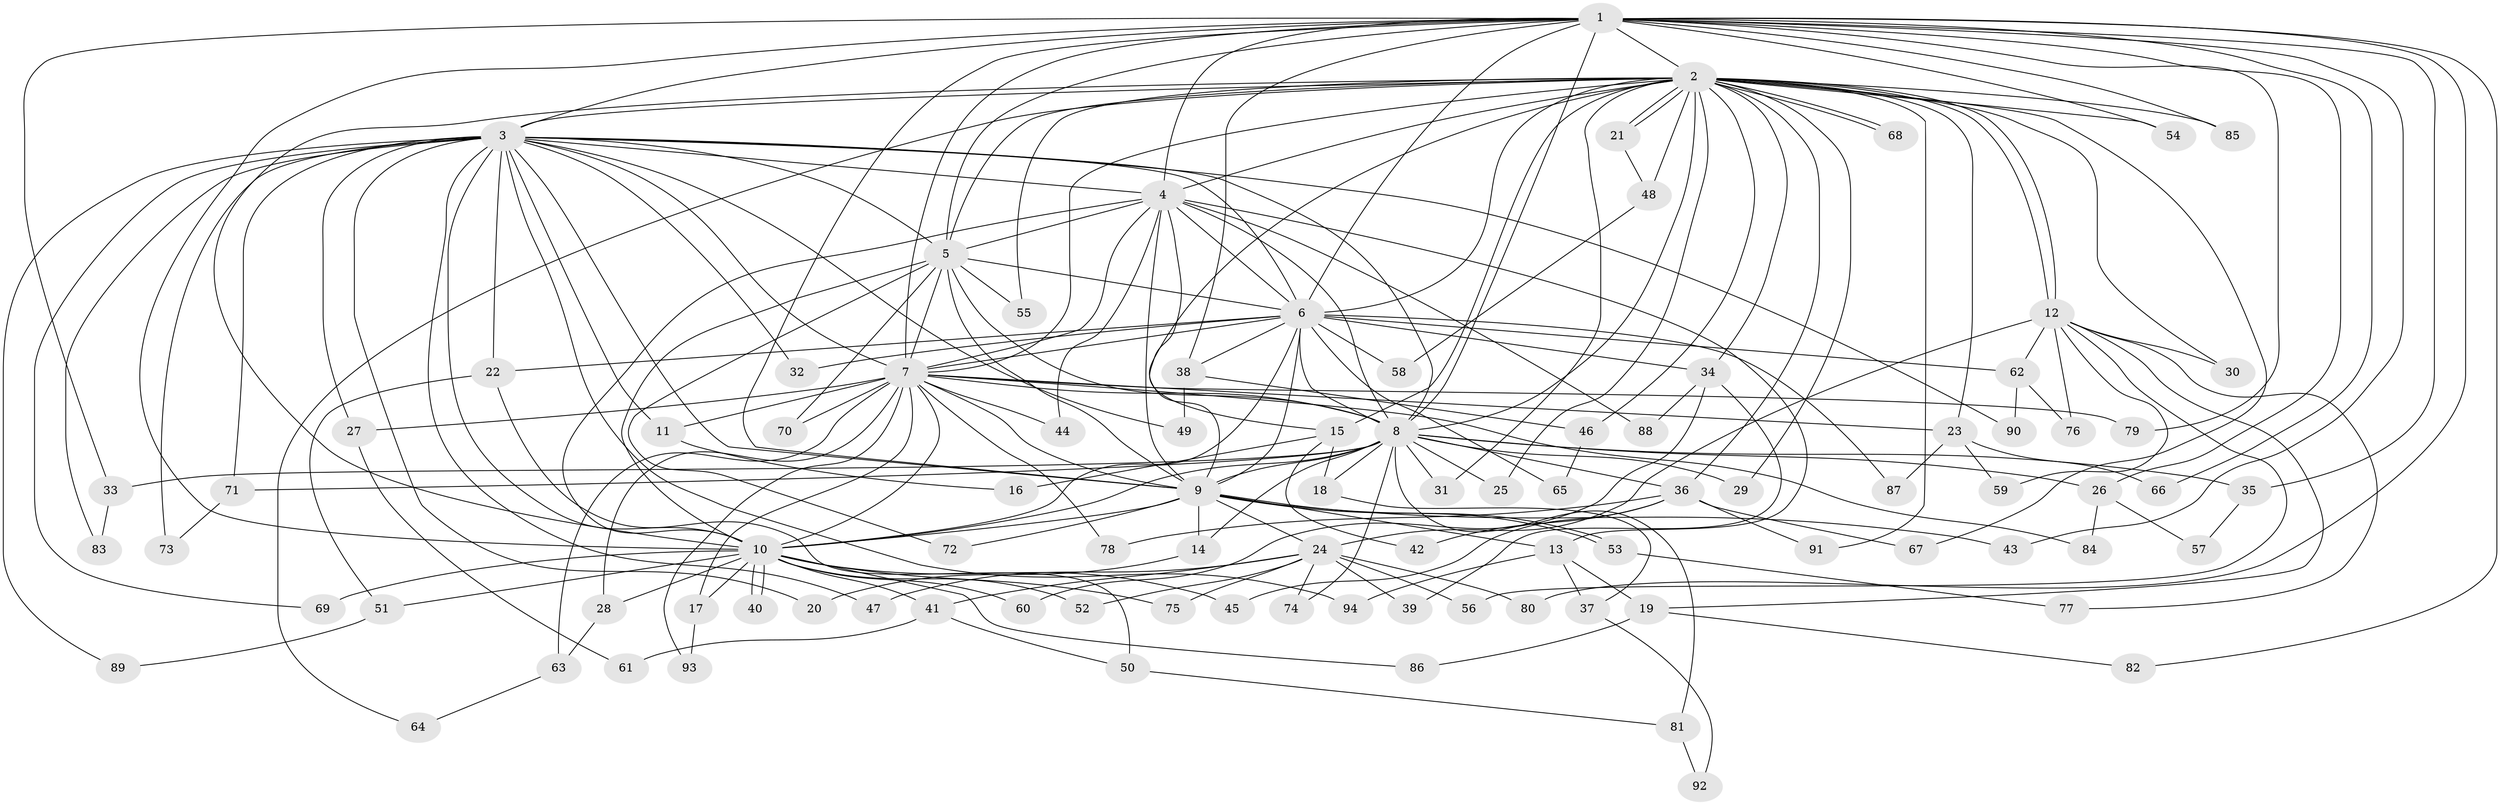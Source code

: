 // coarse degree distribution, {8: 0.017857142857142856, 22: 0.017857142857142856, 29: 0.017857142857142856, 2: 0.6607142857142857, 1: 0.14285714285714285, 3: 0.05357142857142857, 4: 0.05357142857142857, 11: 0.017857142857142856, 17: 0.017857142857142856}
// Generated by graph-tools (version 1.1) at 2025/48/03/04/25 21:48:46]
// undirected, 94 vertices, 213 edges
graph export_dot {
graph [start="1"]
  node [color=gray90,style=filled];
  1;
  2;
  3;
  4;
  5;
  6;
  7;
  8;
  9;
  10;
  11;
  12;
  13;
  14;
  15;
  16;
  17;
  18;
  19;
  20;
  21;
  22;
  23;
  24;
  25;
  26;
  27;
  28;
  29;
  30;
  31;
  32;
  33;
  34;
  35;
  36;
  37;
  38;
  39;
  40;
  41;
  42;
  43;
  44;
  45;
  46;
  47;
  48;
  49;
  50;
  51;
  52;
  53;
  54;
  55;
  56;
  57;
  58;
  59;
  60;
  61;
  62;
  63;
  64;
  65;
  66;
  67;
  68;
  69;
  70;
  71;
  72;
  73;
  74;
  75;
  76;
  77;
  78;
  79;
  80;
  81;
  82;
  83;
  84;
  85;
  86;
  87;
  88;
  89;
  90;
  91;
  92;
  93;
  94;
  1 -- 2;
  1 -- 3;
  1 -- 4;
  1 -- 5;
  1 -- 6;
  1 -- 7;
  1 -- 8;
  1 -- 9;
  1 -- 10;
  1 -- 26;
  1 -- 33;
  1 -- 35;
  1 -- 38;
  1 -- 43;
  1 -- 54;
  1 -- 66;
  1 -- 79;
  1 -- 80;
  1 -- 82;
  1 -- 85;
  2 -- 3;
  2 -- 4;
  2 -- 5;
  2 -- 6;
  2 -- 7;
  2 -- 8;
  2 -- 9;
  2 -- 10;
  2 -- 12;
  2 -- 12;
  2 -- 15;
  2 -- 21;
  2 -- 21;
  2 -- 23;
  2 -- 25;
  2 -- 29;
  2 -- 30;
  2 -- 31;
  2 -- 34;
  2 -- 36;
  2 -- 46;
  2 -- 48;
  2 -- 54;
  2 -- 55;
  2 -- 64;
  2 -- 67;
  2 -- 68;
  2 -- 68;
  2 -- 85;
  2 -- 91;
  3 -- 4;
  3 -- 5;
  3 -- 6;
  3 -- 7;
  3 -- 8;
  3 -- 9;
  3 -- 10;
  3 -- 11;
  3 -- 20;
  3 -- 22;
  3 -- 27;
  3 -- 32;
  3 -- 47;
  3 -- 49;
  3 -- 69;
  3 -- 71;
  3 -- 73;
  3 -- 83;
  3 -- 89;
  3 -- 90;
  3 -- 94;
  4 -- 5;
  4 -- 6;
  4 -- 7;
  4 -- 8;
  4 -- 9;
  4 -- 10;
  4 -- 13;
  4 -- 15;
  4 -- 44;
  4 -- 88;
  5 -- 6;
  5 -- 7;
  5 -- 8;
  5 -- 9;
  5 -- 10;
  5 -- 55;
  5 -- 70;
  5 -- 72;
  6 -- 7;
  6 -- 8;
  6 -- 9;
  6 -- 10;
  6 -- 22;
  6 -- 32;
  6 -- 34;
  6 -- 38;
  6 -- 58;
  6 -- 62;
  6 -- 65;
  6 -- 87;
  7 -- 8;
  7 -- 9;
  7 -- 10;
  7 -- 11;
  7 -- 17;
  7 -- 23;
  7 -- 27;
  7 -- 28;
  7 -- 44;
  7 -- 63;
  7 -- 70;
  7 -- 78;
  7 -- 79;
  7 -- 84;
  7 -- 93;
  8 -- 9;
  8 -- 10;
  8 -- 14;
  8 -- 18;
  8 -- 25;
  8 -- 26;
  8 -- 29;
  8 -- 31;
  8 -- 33;
  8 -- 35;
  8 -- 36;
  8 -- 71;
  8 -- 74;
  8 -- 81;
  9 -- 10;
  9 -- 13;
  9 -- 14;
  9 -- 24;
  9 -- 43;
  9 -- 53;
  9 -- 53;
  9 -- 72;
  10 -- 17;
  10 -- 28;
  10 -- 40;
  10 -- 40;
  10 -- 41;
  10 -- 45;
  10 -- 51;
  10 -- 52;
  10 -- 60;
  10 -- 69;
  10 -- 75;
  10 -- 86;
  11 -- 16;
  12 -- 19;
  12 -- 24;
  12 -- 30;
  12 -- 56;
  12 -- 59;
  12 -- 62;
  12 -- 76;
  12 -- 77;
  13 -- 19;
  13 -- 37;
  13 -- 94;
  14 -- 20;
  15 -- 16;
  15 -- 18;
  15 -- 42;
  17 -- 93;
  18 -- 37;
  19 -- 82;
  19 -- 86;
  21 -- 48;
  22 -- 50;
  22 -- 51;
  23 -- 59;
  23 -- 66;
  23 -- 87;
  24 -- 39;
  24 -- 41;
  24 -- 47;
  24 -- 52;
  24 -- 56;
  24 -- 74;
  24 -- 75;
  24 -- 80;
  26 -- 57;
  26 -- 84;
  27 -- 61;
  28 -- 63;
  33 -- 83;
  34 -- 39;
  34 -- 60;
  34 -- 88;
  35 -- 57;
  36 -- 42;
  36 -- 45;
  36 -- 67;
  36 -- 78;
  36 -- 91;
  37 -- 92;
  38 -- 46;
  38 -- 49;
  41 -- 50;
  41 -- 61;
  46 -- 65;
  48 -- 58;
  50 -- 81;
  51 -- 89;
  53 -- 77;
  62 -- 76;
  62 -- 90;
  63 -- 64;
  71 -- 73;
  81 -- 92;
}
